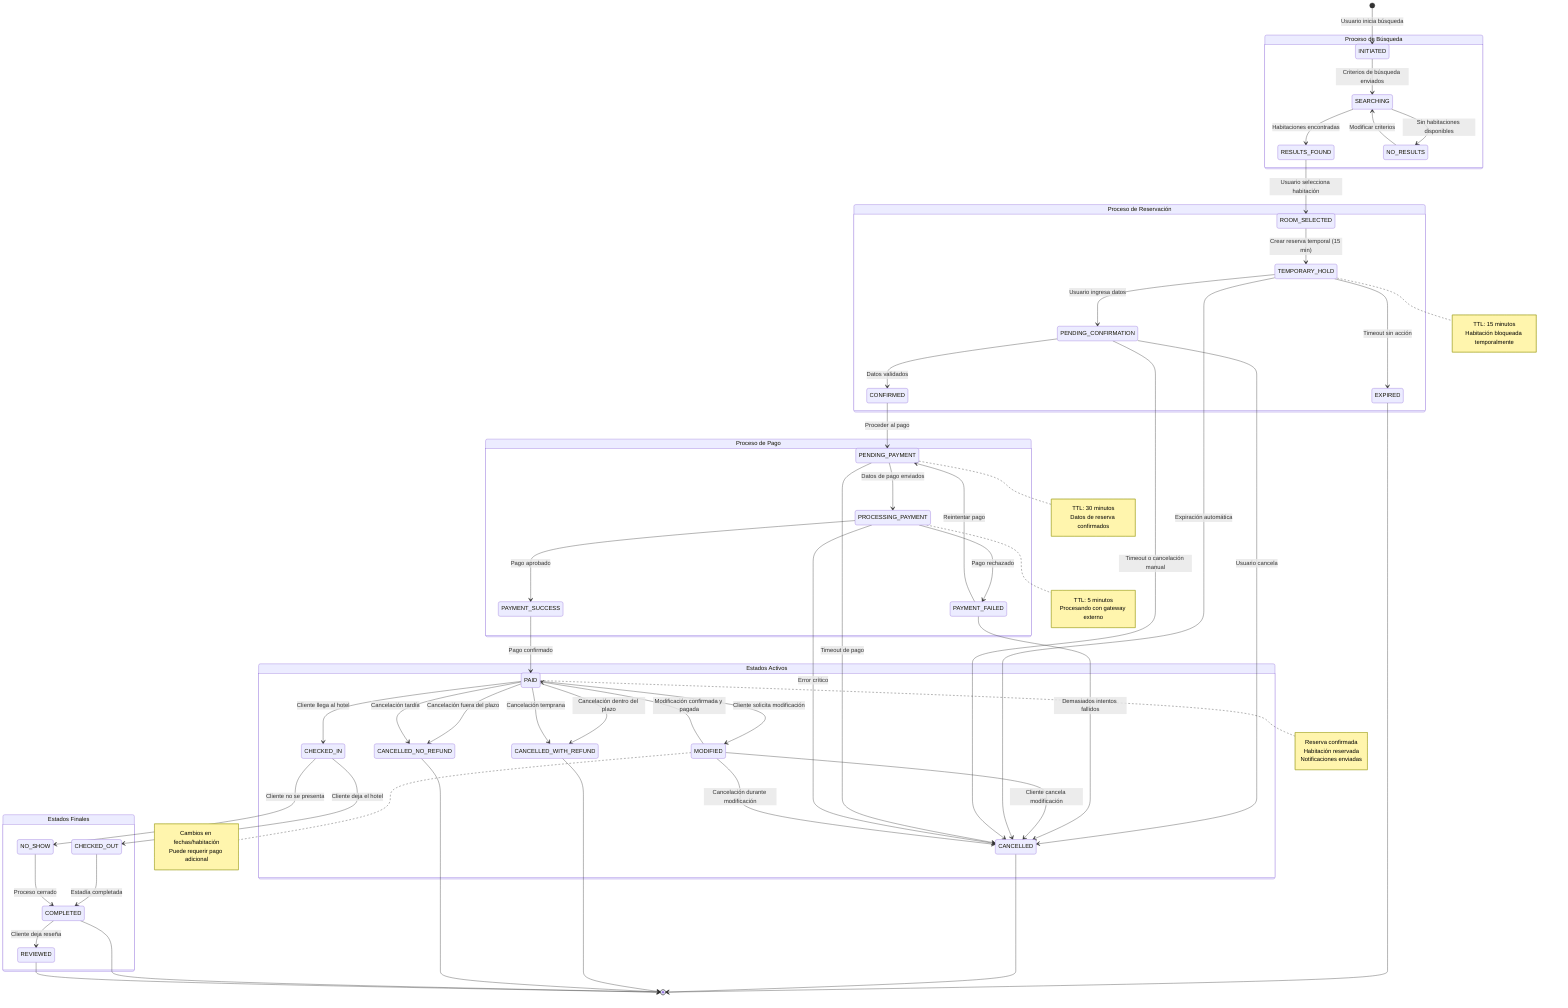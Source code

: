 stateDiagram-v2
    [*] --> INITIATED : Usuario inicia búsqueda

    state "Proceso de Búsqueda" as SearchProcess {
        INITIATED --> SEARCHING : Criterios de búsqueda enviados
        SEARCHING --> RESULTS_FOUND : Habitaciones encontradas
        SEARCHING --> NO_RESULTS : Sin habitaciones disponibles
        NO_RESULTS --> SEARCHING : Modificar criterios
        RESULTS_FOUND --> ROOM_SELECTED : Usuario selecciona habitación
    }

    state "Proceso de Reservación" as ReservationProcess {
        ROOM_SELECTED --> TEMPORARY_HOLD : Crear reserva temporal (15 min)
        TEMPORARY_HOLD --> EXPIRED : Timeout sin acción
        TEMPORARY_HOLD --> PENDING_CONFIRMATION : Usuario ingresa datos
        PENDING_CONFIRMATION --> CONFIRMED : Datos validados
        PENDING_CONFIRMATION --> CANCELLED : Usuario cancela
        CONFIRMED --> PENDING_PAYMENT : Proceder al pago
    }

    state "Proceso de Pago" as PaymentProcess {
        PENDING_PAYMENT --> PROCESSING_PAYMENT : Datos de pago enviados
        PROCESSING_PAYMENT --> PAYMENT_SUCCESS : Pago aprobado
        PROCESSING_PAYMENT --> PAYMENT_FAILED : Pago rechazado
        PAYMENT_FAILED --> PENDING_PAYMENT : Reintentar pago
        PAYMENT_FAILED --> CANCELLED : Demasiados intentos fallidos
        PAYMENT_SUCCESS --> PAID : Pago confirmado
    }

    state "Estados Activos" as ActiveStates {
        PAID --> CHECKED_IN : Cliente llega al hotel
        PAID --> MODIFIED : Cliente solicita modificación
        PAID --> CANCELLED_WITH_REFUND : Cancelación dentro del plazo
        PAID --> CANCELLED_NO_REFUND : Cancelación fuera del plazo
        
        CHECKED_IN --> CHECKED_OUT : Cliente deja el hotel
        CHECKED_IN --> NO_SHOW : Cliente no se presenta
        
        MODIFIED --> PAID : Modificación confirmada y pagada
        MODIFIED --> CANCELLED : Cliente cancela modificación
    }

    state "Estados Finales" as FinalStates {
        CHECKED_OUT --> COMPLETED : Estadía completada
        COMPLETED --> REVIEWED : Cliente deja reseña
        NO_SHOW --> COMPLETED : Proceso cerrado
    }

    %% Transiciones de cancelación/expiración desde cualquier estado
    TEMPORARY_HOLD --> CANCELLED : Expiración automática
    PENDING_CONFIRMATION --> CANCELLED : Timeout o cancelación manual
    PENDING_PAYMENT --> CANCELLED : Timeout de pago
    PROCESSING_PAYMENT --> CANCELLED : Error crítico
    PAID --> CANCELLED_WITH_REFUND : Cancelación temprana
    PAID --> CANCELLED_NO_REFUND : Cancelación tardía
    MODIFIED --> CANCELLED : Cancelación durante modificación

    %% Estados finales
    EXPIRED --> [*]
    CANCELLED --> [*]
    CANCELLED_WITH_REFUND --> [*]
    CANCELLED_NO_REFUND --> [*]
    COMPLETED --> [*]
    REVIEWED --> [*]

    %% Notas sobre estados
    note right of TEMPORARY_HOLD
        TTL: 15 minutos
        Habitación bloqueada temporalmente
    end note

    note right of PENDING_PAYMENT
        TTL: 30 minutos
        Datos de reserva confirmados
    end note

    note right of PROCESSING_PAYMENT
        TTL: 5 minutos
        Procesando con gateway externo
    end note

    note right of PAID
        Reserva confirmada
        Habitación reservada
        Notificaciones enviadas
    end note

    note right of MODIFIED
        Cambios en fechas/habitación
        Puede requerir pago adicional
    end note